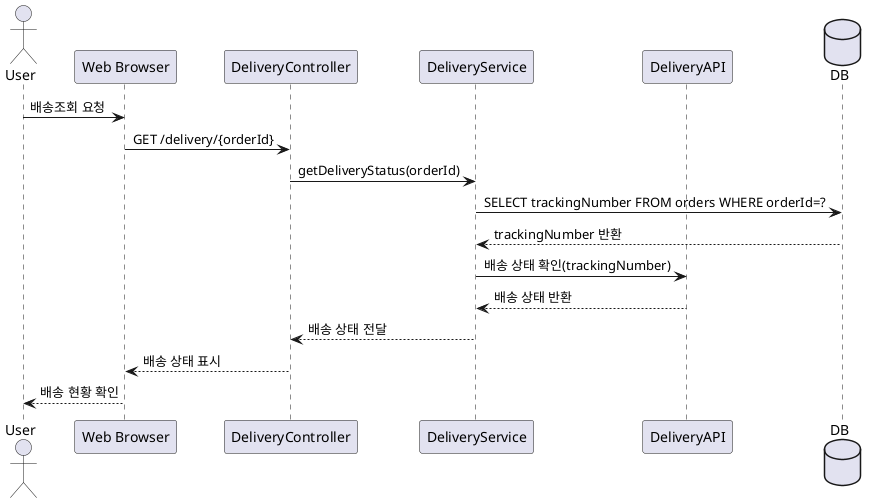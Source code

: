 @startuml
actor User
participant "Web Browser" as Browser
participant "DeliveryController" as Controller
participant "DeliveryService" as Service
participant "DeliveryAPI" as API
database "DB" as DB

User -> Browser : 배송조회 요청
Browser -> Controller : GET /delivery/{orderId}
Controller -> Service : getDeliveryStatus(orderId)
Service -> DB : SELECT trackingNumber FROM orders WHERE orderId=?
DB --> Service : trackingNumber 반환
Service -> API : 배송 상태 확인(trackingNumber)
API --> Service : 배송 상태 반환
Service --> Controller : 배송 상태 전달
Controller --> Browser : 배송 상태 표시
Browser --> User : 배송 현황 확인
@enduml
